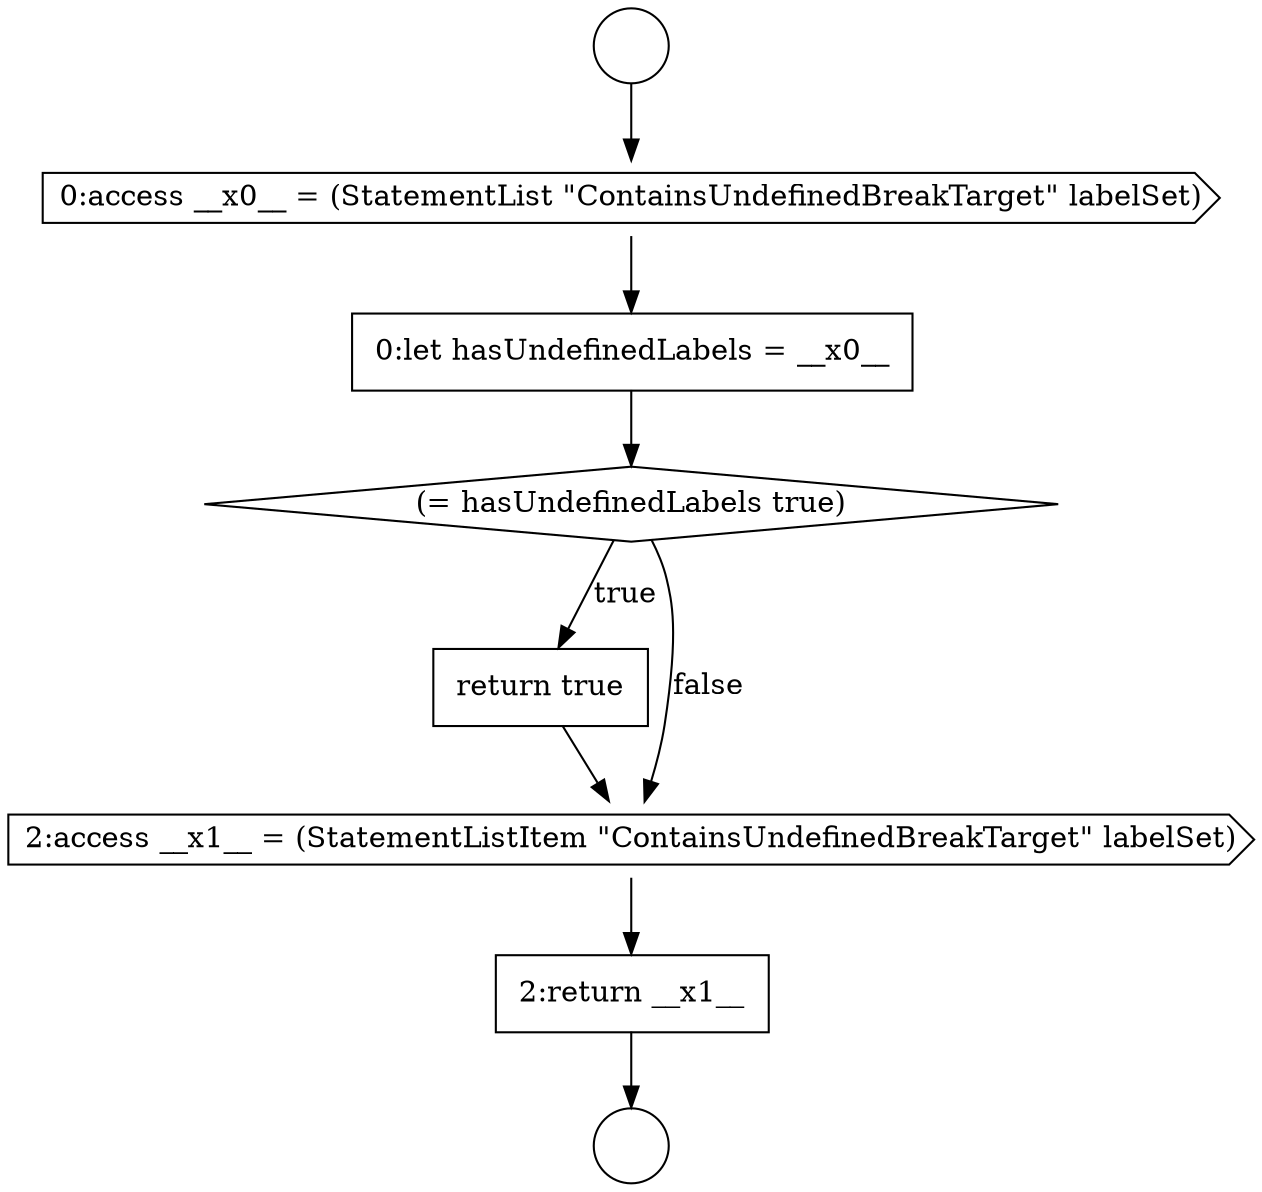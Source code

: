digraph {
  node5603 [shape=none, margin=0, label=<<font color="black">
    <table border="0" cellborder="1" cellspacing="0" cellpadding="10">
      <tr><td align="left">0:let hasUndefinedLabels = __x0__</td></tr>
    </table>
  </font>> color="black" fillcolor="white" style=filled]
  node5600 [shape=circle label=" " color="black" fillcolor="white" style=filled]
  node5605 [shape=none, margin=0, label=<<font color="black">
    <table border="0" cellborder="1" cellspacing="0" cellpadding="10">
      <tr><td align="left">return true</td></tr>
    </table>
  </font>> color="black" fillcolor="white" style=filled]
  node5604 [shape=diamond, label=<<font color="black">(= hasUndefinedLabels true)</font>> color="black" fillcolor="white" style=filled]
  node5607 [shape=none, margin=0, label=<<font color="black">
    <table border="0" cellborder="1" cellspacing="0" cellpadding="10">
      <tr><td align="left">2:return __x1__</td></tr>
    </table>
  </font>> color="black" fillcolor="white" style=filled]
  node5602 [shape=cds, label=<<font color="black">0:access __x0__ = (StatementList &quot;ContainsUndefinedBreakTarget&quot; labelSet)</font>> color="black" fillcolor="white" style=filled]
  node5606 [shape=cds, label=<<font color="black">2:access __x1__ = (StatementListItem &quot;ContainsUndefinedBreakTarget&quot; labelSet)</font>> color="black" fillcolor="white" style=filled]
  node5601 [shape=circle label=" " color="black" fillcolor="white" style=filled]
  node5606 -> node5607 [ color="black"]
  node5602 -> node5603 [ color="black"]
  node5607 -> node5601 [ color="black"]
  node5600 -> node5602 [ color="black"]
  node5604 -> node5605 [label=<<font color="black">true</font>> color="black"]
  node5604 -> node5606 [label=<<font color="black">false</font>> color="black"]
  node5603 -> node5604 [ color="black"]
  node5605 -> node5606 [ color="black"]
}
